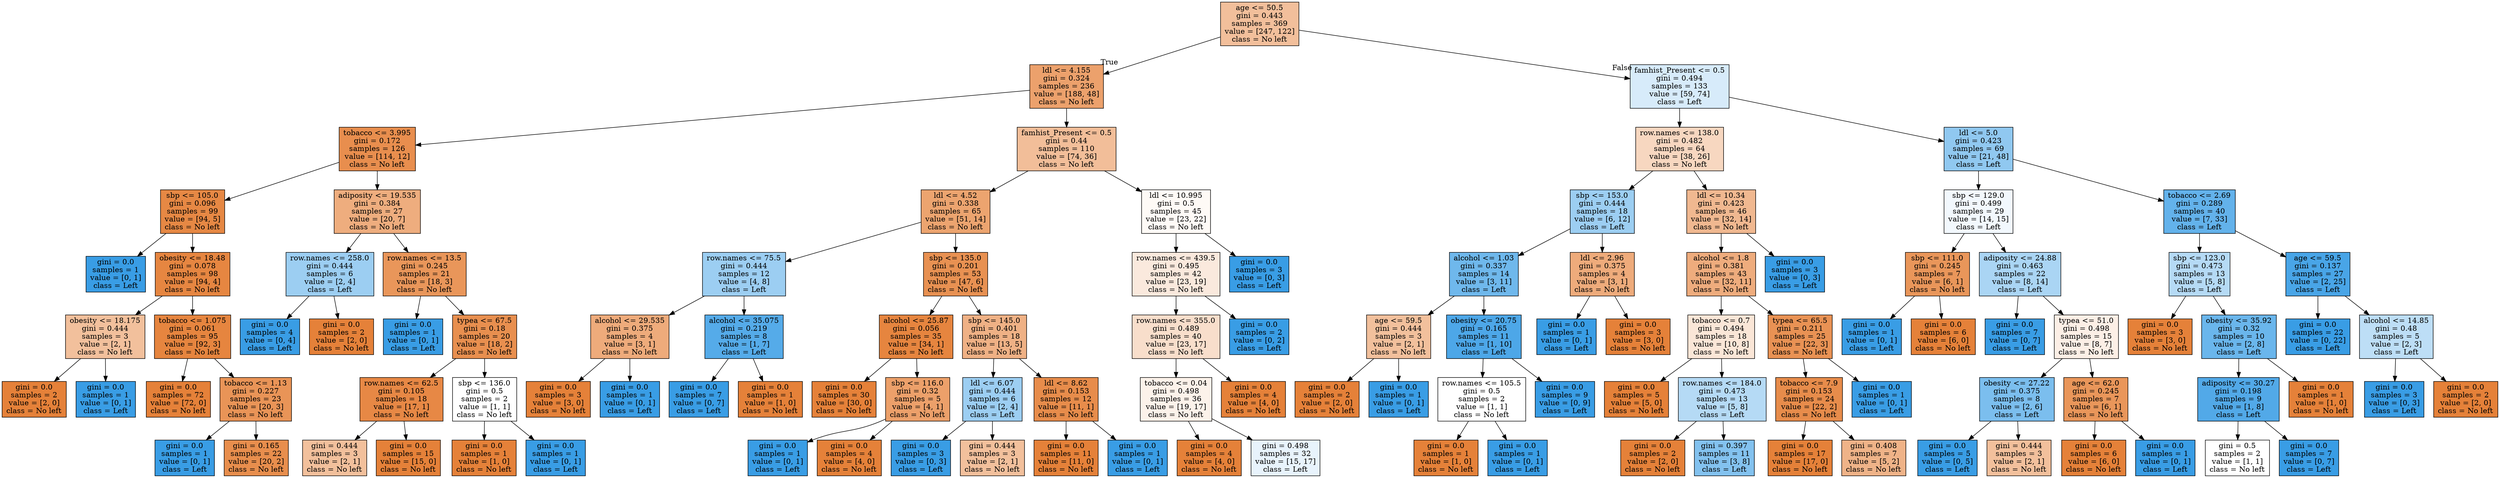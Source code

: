 digraph Tree {
node [shape=box, style="filled", color="black"] ;
0 [label="age <= 50.5\ngini = 0.443\nsamples = 369\nvalue = [247, 122]\nclass = No left", fillcolor="#f2bf9b"] ;
1 [label="ldl <= 4.155\ngini = 0.324\nsamples = 236\nvalue = [188, 48]\nclass = No left", fillcolor="#eca16c"] ;
0 -> 1 [labeldistance=2.5, labelangle=45, headlabel="True"] ;
2 [label="tobacco <= 3.995\ngini = 0.172\nsamples = 126\nvalue = [114, 12]\nclass = No left", fillcolor="#e88e4e"] ;
1 -> 2 ;
3 [label="sbp <= 105.0\ngini = 0.096\nsamples = 99\nvalue = [94, 5]\nclass = No left", fillcolor="#e68844"] ;
2 -> 3 ;
4 [label="gini = 0.0\nsamples = 1\nvalue = [0, 1]\nclass = Left", fillcolor="#399de5"] ;
3 -> 4 ;
5 [label="obesity <= 18.48\ngini = 0.078\nsamples = 98\nvalue = [94, 4]\nclass = No left", fillcolor="#e68641"] ;
3 -> 5 ;
6 [label="obesity <= 18.175\ngini = 0.444\nsamples = 3\nvalue = [2, 1]\nclass = No left", fillcolor="#f2c09c"] ;
5 -> 6 ;
7 [label="gini = 0.0\nsamples = 2\nvalue = [2, 0]\nclass = No left", fillcolor="#e58139"] ;
6 -> 7 ;
8 [label="gini = 0.0\nsamples = 1\nvalue = [0, 1]\nclass = Left", fillcolor="#399de5"] ;
6 -> 8 ;
9 [label="tobacco <= 1.075\ngini = 0.061\nsamples = 95\nvalue = [92, 3]\nclass = No left", fillcolor="#e6853f"] ;
5 -> 9 ;
10 [label="gini = 0.0\nsamples = 72\nvalue = [72, 0]\nclass = No left", fillcolor="#e58139"] ;
9 -> 10 ;
11 [label="tobacco <= 1.13\ngini = 0.227\nsamples = 23\nvalue = [20, 3]\nclass = No left", fillcolor="#e99457"] ;
9 -> 11 ;
12 [label="gini = 0.0\nsamples = 1\nvalue = [0, 1]\nclass = Left", fillcolor="#399de5"] ;
11 -> 12 ;
13 [label="gini = 0.165\nsamples = 22\nvalue = [20, 2]\nclass = No left", fillcolor="#e88e4d"] ;
11 -> 13 ;
14 [label="adiposity <= 19.535\ngini = 0.384\nsamples = 27\nvalue = [20, 7]\nclass = No left", fillcolor="#eead7e"] ;
2 -> 14 ;
15 [label="row.names <= 258.0\ngini = 0.444\nsamples = 6\nvalue = [2, 4]\nclass = Left", fillcolor="#9ccef2"] ;
14 -> 15 ;
16 [label="gini = 0.0\nsamples = 4\nvalue = [0, 4]\nclass = Left", fillcolor="#399de5"] ;
15 -> 16 ;
17 [label="gini = 0.0\nsamples = 2\nvalue = [2, 0]\nclass = No left", fillcolor="#e58139"] ;
15 -> 17 ;
18 [label="row.names <= 13.5\ngini = 0.245\nsamples = 21\nvalue = [18, 3]\nclass = No left", fillcolor="#e9965a"] ;
14 -> 18 ;
19 [label="gini = 0.0\nsamples = 1\nvalue = [0, 1]\nclass = Left", fillcolor="#399de5"] ;
18 -> 19 ;
20 [label="typea <= 67.5\ngini = 0.18\nsamples = 20\nvalue = [18, 2]\nclass = No left", fillcolor="#e88f4f"] ;
18 -> 20 ;
21 [label="row.names <= 62.5\ngini = 0.105\nsamples = 18\nvalue = [17, 1]\nclass = No left", fillcolor="#e78845"] ;
20 -> 21 ;
22 [label="gini = 0.444\nsamples = 3\nvalue = [2, 1]\nclass = No left", fillcolor="#f2c09c"] ;
21 -> 22 ;
23 [label="gini = 0.0\nsamples = 15\nvalue = [15, 0]\nclass = No left", fillcolor="#e58139"] ;
21 -> 23 ;
24 [label="sbp <= 136.0\ngini = 0.5\nsamples = 2\nvalue = [1, 1]\nclass = No left", fillcolor="#ffffff"] ;
20 -> 24 ;
25 [label="gini = 0.0\nsamples = 1\nvalue = [1, 0]\nclass = No left", fillcolor="#e58139"] ;
24 -> 25 ;
26 [label="gini = 0.0\nsamples = 1\nvalue = [0, 1]\nclass = Left", fillcolor="#399de5"] ;
24 -> 26 ;
27 [label="famhist_Present <= 0.5\ngini = 0.44\nsamples = 110\nvalue = [74, 36]\nclass = No left", fillcolor="#f2be99"] ;
1 -> 27 ;
28 [label="ldl <= 4.52\ngini = 0.338\nsamples = 65\nvalue = [51, 14]\nclass = No left", fillcolor="#eca46f"] ;
27 -> 28 ;
29 [label="row.names <= 75.5\ngini = 0.444\nsamples = 12\nvalue = [4, 8]\nclass = Left", fillcolor="#9ccef2"] ;
28 -> 29 ;
30 [label="alcohol <= 29.535\ngini = 0.375\nsamples = 4\nvalue = [3, 1]\nclass = No left", fillcolor="#eeab7b"] ;
29 -> 30 ;
31 [label="gini = 0.0\nsamples = 3\nvalue = [3, 0]\nclass = No left", fillcolor="#e58139"] ;
30 -> 31 ;
32 [label="gini = 0.0\nsamples = 1\nvalue = [0, 1]\nclass = Left", fillcolor="#399de5"] ;
30 -> 32 ;
33 [label="alcohol <= 35.075\ngini = 0.219\nsamples = 8\nvalue = [1, 7]\nclass = Left", fillcolor="#55abe9"] ;
29 -> 33 ;
34 [label="gini = 0.0\nsamples = 7\nvalue = [0, 7]\nclass = Left", fillcolor="#399de5"] ;
33 -> 34 ;
35 [label="gini = 0.0\nsamples = 1\nvalue = [1, 0]\nclass = No left", fillcolor="#e58139"] ;
33 -> 35 ;
36 [label="sbp <= 135.0\ngini = 0.201\nsamples = 53\nvalue = [47, 6]\nclass = No left", fillcolor="#e89152"] ;
28 -> 36 ;
37 [label="alcohol <= 25.87\ngini = 0.056\nsamples = 35\nvalue = [34, 1]\nclass = No left", fillcolor="#e6853f"] ;
36 -> 37 ;
38 [label="gini = 0.0\nsamples = 30\nvalue = [30, 0]\nclass = No left", fillcolor="#e58139"] ;
37 -> 38 ;
39 [label="sbp <= 116.0\ngini = 0.32\nsamples = 5\nvalue = [4, 1]\nclass = No left", fillcolor="#eca06a"] ;
37 -> 39 ;
40 [label="gini = 0.0\nsamples = 1\nvalue = [0, 1]\nclass = Left", fillcolor="#399de5"] ;
39 -> 40 ;
41 [label="gini = 0.0\nsamples = 4\nvalue = [4, 0]\nclass = No left", fillcolor="#e58139"] ;
39 -> 41 ;
42 [label="sbp <= 145.0\ngini = 0.401\nsamples = 18\nvalue = [13, 5]\nclass = No left", fillcolor="#efb185"] ;
36 -> 42 ;
43 [label="ldl <= 6.07\ngini = 0.444\nsamples = 6\nvalue = [2, 4]\nclass = Left", fillcolor="#9ccef2"] ;
42 -> 43 ;
44 [label="gini = 0.0\nsamples = 3\nvalue = [0, 3]\nclass = Left", fillcolor="#399de5"] ;
43 -> 44 ;
45 [label="gini = 0.444\nsamples = 3\nvalue = [2, 1]\nclass = No left", fillcolor="#f2c09c"] ;
43 -> 45 ;
46 [label="ldl <= 8.62\ngini = 0.153\nsamples = 12\nvalue = [11, 1]\nclass = No left", fillcolor="#e78c4b"] ;
42 -> 46 ;
47 [label="gini = 0.0\nsamples = 11\nvalue = [11, 0]\nclass = No left", fillcolor="#e58139"] ;
46 -> 47 ;
48 [label="gini = 0.0\nsamples = 1\nvalue = [0, 1]\nclass = Left", fillcolor="#399de5"] ;
46 -> 48 ;
49 [label="ldl <= 10.995\ngini = 0.5\nsamples = 45\nvalue = [23, 22]\nclass = No left", fillcolor="#fefaf6"] ;
27 -> 49 ;
50 [label="row.names <= 439.5\ngini = 0.495\nsamples = 42\nvalue = [23, 19]\nclass = No left", fillcolor="#fae9dd"] ;
49 -> 50 ;
51 [label="row.names <= 355.0\ngini = 0.489\nsamples = 40\nvalue = [23, 17]\nclass = No left", fillcolor="#f8decb"] ;
50 -> 51 ;
52 [label="tobacco <= 0.04\ngini = 0.498\nsamples = 36\nvalue = [19, 17]\nclass = No left", fillcolor="#fcf2ea"] ;
51 -> 52 ;
53 [label="gini = 0.0\nsamples = 4\nvalue = [4, 0]\nclass = No left", fillcolor="#e58139"] ;
52 -> 53 ;
54 [label="gini = 0.498\nsamples = 32\nvalue = [15, 17]\nclass = Left", fillcolor="#e8f3fc"] ;
52 -> 54 ;
55 [label="gini = 0.0\nsamples = 4\nvalue = [4, 0]\nclass = No left", fillcolor="#e58139"] ;
51 -> 55 ;
56 [label="gini = 0.0\nsamples = 2\nvalue = [0, 2]\nclass = Left", fillcolor="#399de5"] ;
50 -> 56 ;
57 [label="gini = 0.0\nsamples = 3\nvalue = [0, 3]\nclass = Left", fillcolor="#399de5"] ;
49 -> 57 ;
58 [label="famhist_Present <= 0.5\ngini = 0.494\nsamples = 133\nvalue = [59, 74]\nclass = Left", fillcolor="#d7ebfa"] ;
0 -> 58 [labeldistance=2.5, labelangle=-45, headlabel="False"] ;
59 [label="row.names <= 138.0\ngini = 0.482\nsamples = 64\nvalue = [38, 26]\nclass = No left", fillcolor="#f7d7c0"] ;
58 -> 59 ;
60 [label="sbp <= 153.0\ngini = 0.444\nsamples = 18\nvalue = [6, 12]\nclass = Left", fillcolor="#9ccef2"] ;
59 -> 60 ;
61 [label="alcohol <= 1.03\ngini = 0.337\nsamples = 14\nvalue = [3, 11]\nclass = Left", fillcolor="#6fb8ec"] ;
60 -> 61 ;
62 [label="age <= 59.5\ngini = 0.444\nsamples = 3\nvalue = [2, 1]\nclass = No left", fillcolor="#f2c09c"] ;
61 -> 62 ;
63 [label="gini = 0.0\nsamples = 2\nvalue = [2, 0]\nclass = No left", fillcolor="#e58139"] ;
62 -> 63 ;
64 [label="gini = 0.0\nsamples = 1\nvalue = [0, 1]\nclass = Left", fillcolor="#399de5"] ;
62 -> 64 ;
65 [label="obesity <= 20.75\ngini = 0.165\nsamples = 11\nvalue = [1, 10]\nclass = Left", fillcolor="#4da7e8"] ;
61 -> 65 ;
66 [label="row.names <= 105.5\ngini = 0.5\nsamples = 2\nvalue = [1, 1]\nclass = No left", fillcolor="#ffffff"] ;
65 -> 66 ;
67 [label="gini = 0.0\nsamples = 1\nvalue = [1, 0]\nclass = No left", fillcolor="#e58139"] ;
66 -> 67 ;
68 [label="gini = 0.0\nsamples = 1\nvalue = [0, 1]\nclass = Left", fillcolor="#399de5"] ;
66 -> 68 ;
69 [label="gini = 0.0\nsamples = 9\nvalue = [0, 9]\nclass = Left", fillcolor="#399de5"] ;
65 -> 69 ;
70 [label="ldl <= 2.96\ngini = 0.375\nsamples = 4\nvalue = [3, 1]\nclass = No left", fillcolor="#eeab7b"] ;
60 -> 70 ;
71 [label="gini = 0.0\nsamples = 1\nvalue = [0, 1]\nclass = Left", fillcolor="#399de5"] ;
70 -> 71 ;
72 [label="gini = 0.0\nsamples = 3\nvalue = [3, 0]\nclass = No left", fillcolor="#e58139"] ;
70 -> 72 ;
73 [label="ldl <= 10.34\ngini = 0.423\nsamples = 46\nvalue = [32, 14]\nclass = No left", fillcolor="#f0b890"] ;
59 -> 73 ;
74 [label="alcohol <= 1.8\ngini = 0.381\nsamples = 43\nvalue = [32, 11]\nclass = No left", fillcolor="#eeac7d"] ;
73 -> 74 ;
75 [label="tobacco <= 0.7\ngini = 0.494\nsamples = 18\nvalue = [10, 8]\nclass = No left", fillcolor="#fae6d7"] ;
74 -> 75 ;
76 [label="gini = 0.0\nsamples = 5\nvalue = [5, 0]\nclass = No left", fillcolor="#e58139"] ;
75 -> 76 ;
77 [label="row.names <= 184.0\ngini = 0.473\nsamples = 13\nvalue = [5, 8]\nclass = Left", fillcolor="#b5daf5"] ;
75 -> 77 ;
78 [label="gini = 0.0\nsamples = 2\nvalue = [2, 0]\nclass = No left", fillcolor="#e58139"] ;
77 -> 78 ;
79 [label="gini = 0.397\nsamples = 11\nvalue = [3, 8]\nclass = Left", fillcolor="#83c2ef"] ;
77 -> 79 ;
80 [label="typea <= 65.5\ngini = 0.211\nsamples = 25\nvalue = [22, 3]\nclass = No left", fillcolor="#e99254"] ;
74 -> 80 ;
81 [label="tobacco <= 7.9\ngini = 0.153\nsamples = 24\nvalue = [22, 2]\nclass = No left", fillcolor="#e78c4b"] ;
80 -> 81 ;
82 [label="gini = 0.0\nsamples = 17\nvalue = [17, 0]\nclass = No left", fillcolor="#e58139"] ;
81 -> 82 ;
83 [label="gini = 0.408\nsamples = 7\nvalue = [5, 2]\nclass = No left", fillcolor="#efb388"] ;
81 -> 83 ;
84 [label="gini = 0.0\nsamples = 1\nvalue = [0, 1]\nclass = Left", fillcolor="#399de5"] ;
80 -> 84 ;
85 [label="gini = 0.0\nsamples = 3\nvalue = [0, 3]\nclass = Left", fillcolor="#399de5"] ;
73 -> 85 ;
86 [label="ldl <= 5.0\ngini = 0.423\nsamples = 69\nvalue = [21, 48]\nclass = Left", fillcolor="#90c8f0"] ;
58 -> 86 ;
87 [label="sbp <= 129.0\ngini = 0.499\nsamples = 29\nvalue = [14, 15]\nclass = Left", fillcolor="#f2f8fd"] ;
86 -> 87 ;
88 [label="sbp <= 111.0\ngini = 0.245\nsamples = 7\nvalue = [6, 1]\nclass = No left", fillcolor="#e9965a"] ;
87 -> 88 ;
89 [label="gini = 0.0\nsamples = 1\nvalue = [0, 1]\nclass = Left", fillcolor="#399de5"] ;
88 -> 89 ;
90 [label="gini = 0.0\nsamples = 6\nvalue = [6, 0]\nclass = No left", fillcolor="#e58139"] ;
88 -> 90 ;
91 [label="adiposity <= 24.88\ngini = 0.463\nsamples = 22\nvalue = [8, 14]\nclass = Left", fillcolor="#aad5f4"] ;
87 -> 91 ;
92 [label="gini = 0.0\nsamples = 7\nvalue = [0, 7]\nclass = Left", fillcolor="#399de5"] ;
91 -> 92 ;
93 [label="typea <= 51.0\ngini = 0.498\nsamples = 15\nvalue = [8, 7]\nclass = No left", fillcolor="#fcefe6"] ;
91 -> 93 ;
94 [label="obesity <= 27.22\ngini = 0.375\nsamples = 8\nvalue = [2, 6]\nclass = Left", fillcolor="#7bbeee"] ;
93 -> 94 ;
95 [label="gini = 0.0\nsamples = 5\nvalue = [0, 5]\nclass = Left", fillcolor="#399de5"] ;
94 -> 95 ;
96 [label="gini = 0.444\nsamples = 3\nvalue = [2, 1]\nclass = No left", fillcolor="#f2c09c"] ;
94 -> 96 ;
97 [label="age <= 62.0\ngini = 0.245\nsamples = 7\nvalue = [6, 1]\nclass = No left", fillcolor="#e9965a"] ;
93 -> 97 ;
98 [label="gini = 0.0\nsamples = 6\nvalue = [6, 0]\nclass = No left", fillcolor="#e58139"] ;
97 -> 98 ;
99 [label="gini = 0.0\nsamples = 1\nvalue = [0, 1]\nclass = Left", fillcolor="#399de5"] ;
97 -> 99 ;
100 [label="tobacco <= 2.69\ngini = 0.289\nsamples = 40\nvalue = [7, 33]\nclass = Left", fillcolor="#63b2eb"] ;
86 -> 100 ;
101 [label="sbp <= 123.0\ngini = 0.473\nsamples = 13\nvalue = [5, 8]\nclass = Left", fillcolor="#b5daf5"] ;
100 -> 101 ;
102 [label="gini = 0.0\nsamples = 3\nvalue = [3, 0]\nclass = No left", fillcolor="#e58139"] ;
101 -> 102 ;
103 [label="obesity <= 35.92\ngini = 0.32\nsamples = 10\nvalue = [2, 8]\nclass = Left", fillcolor="#6ab6ec"] ;
101 -> 103 ;
104 [label="adiposity <= 30.27\ngini = 0.198\nsamples = 9\nvalue = [1, 8]\nclass = Left", fillcolor="#52a9e8"] ;
103 -> 104 ;
105 [label="gini = 0.5\nsamples = 2\nvalue = [1, 1]\nclass = No left", fillcolor="#ffffff"] ;
104 -> 105 ;
106 [label="gini = 0.0\nsamples = 7\nvalue = [0, 7]\nclass = Left", fillcolor="#399de5"] ;
104 -> 106 ;
107 [label="gini = 0.0\nsamples = 1\nvalue = [1, 0]\nclass = No left", fillcolor="#e58139"] ;
103 -> 107 ;
108 [label="age <= 59.5\ngini = 0.137\nsamples = 27\nvalue = [2, 25]\nclass = Left", fillcolor="#49a5e7"] ;
100 -> 108 ;
109 [label="gini = 0.0\nsamples = 22\nvalue = [0, 22]\nclass = Left", fillcolor="#399de5"] ;
108 -> 109 ;
110 [label="alcohol <= 14.85\ngini = 0.48\nsamples = 5\nvalue = [2, 3]\nclass = Left", fillcolor="#bddef6"] ;
108 -> 110 ;
111 [label="gini = 0.0\nsamples = 3\nvalue = [0, 3]\nclass = Left", fillcolor="#399de5"] ;
110 -> 111 ;
112 [label="gini = 0.0\nsamples = 2\nvalue = [2, 0]\nclass = No left", fillcolor="#e58139"] ;
110 -> 112 ;
}